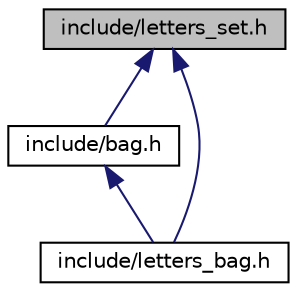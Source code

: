 digraph "include/letters_set.h"
{
 // LATEX_PDF_SIZE
  edge [fontname="Helvetica",fontsize="10",labelfontname="Helvetica",labelfontsize="10"];
  node [fontname="Helvetica",fontsize="10",shape=record];
  Node1 [label="include/letters_set.h",height=0.2,width=0.4,color="black", fillcolor="grey75", style="filled", fontcolor="black",tooltip="TDA LettersSet."];
  Node1 -> Node2 [dir="back",color="midnightblue",fontsize="10",style="solid",fontname="Helvetica"];
  Node2 [label="include/bag.h",height=0.2,width=0.4,color="black", fillcolor="white", style="filled",URL="$bag_8h.html",tooltip="TDA Bag e implementación."];
  Node2 -> Node3 [dir="back",color="midnightblue",fontsize="10",style="solid",fontname="Helvetica"];
  Node3 [label="include/letters_bag.h",height=0.2,width=0.4,color="black", fillcolor="white", style="filled",URL="$letters__bag_8h.html",tooltip="TDA LettersBag."];
  Node1 -> Node3 [dir="back",color="midnightblue",fontsize="10",style="solid",fontname="Helvetica"];
}
